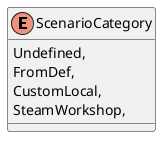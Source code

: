 @startuml
enum ScenarioCategory {
    Undefined,
    FromDef,
    CustomLocal,
    SteamWorkshop,
}
@enduml
